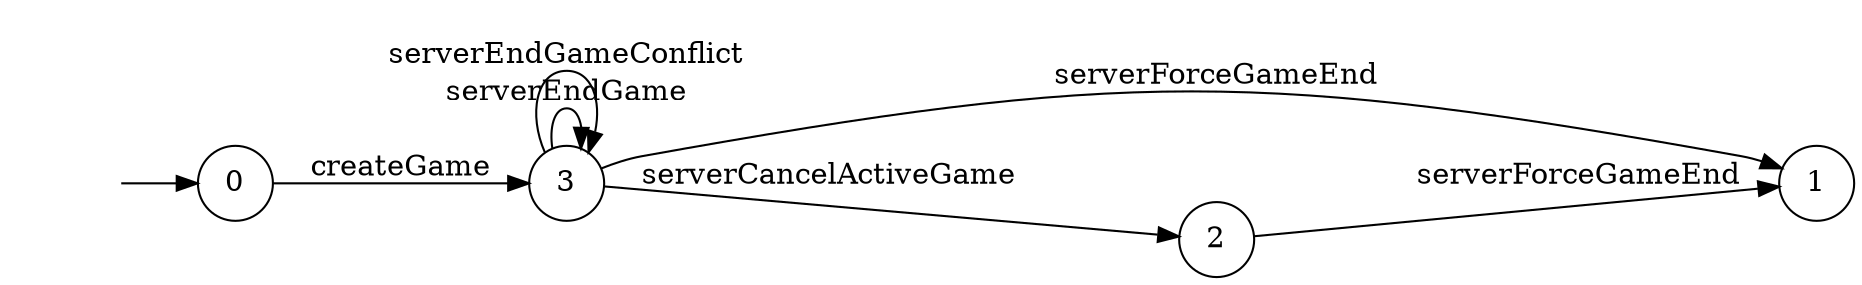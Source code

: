 digraph "./InvConPlus/Dapp-Automata-data/result//gamechannel-fix/0x3e07881993c7542a6da9025550b54331474b21dd/GameChannel/FSM-2" {
	graph [rankdir=LR]
	"" [label="" shape=plaintext]
	3 [label=3 shape=circle]
	1 [label=1 shape=circle]
	2 [label=2 shape=circle]
	0 [label=0 shape=circle]
	"" -> 0 [label=""]
	0 -> 3 [label=createGame]
	3 -> 3 [label=serverEndGame]
	3 -> 2 [label=serverCancelActiveGame]
	3 -> 1 [label=serverForceGameEnd]
	3 -> 3 [label=serverEndGameConflict]
	2 -> 1 [label=serverForceGameEnd]
}
